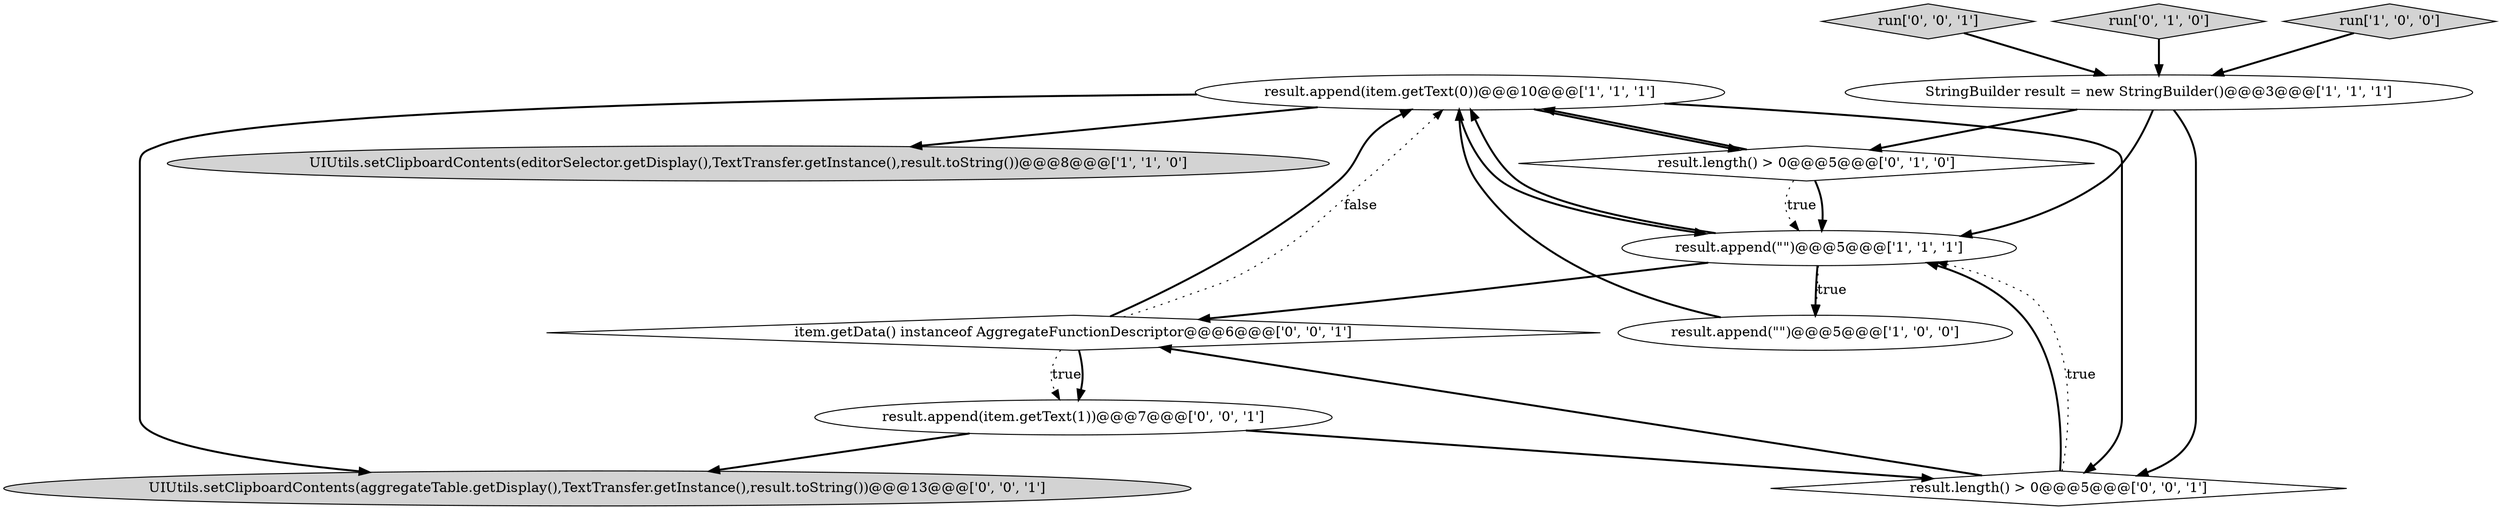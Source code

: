 digraph {
5 [style = filled, label = "UIUtils.setClipboardContents(editorSelector.getDisplay(),TextTransfer.getInstance(),result.toString())@@@8@@@['1', '1', '0']", fillcolor = lightgray, shape = ellipse image = "AAA0AAABBB1BBB"];
12 [style = filled, label = "run['0', '0', '1']", fillcolor = lightgray, shape = diamond image = "AAA0AAABBB3BBB"];
4 [style = filled, label = "result.append(\"\")@@@5@@@['1', '1', '1']", fillcolor = white, shape = ellipse image = "AAA0AAABBB1BBB"];
0 [style = filled, label = "result.append(\"\")@@@5@@@['1', '0', '0']", fillcolor = white, shape = ellipse image = "AAA0AAABBB1BBB"];
7 [style = filled, label = "run['0', '1', '0']", fillcolor = lightgray, shape = diamond image = "AAA0AAABBB2BBB"];
9 [style = filled, label = "item.getData() instanceof AggregateFunctionDescriptor@@@6@@@['0', '0', '1']", fillcolor = white, shape = diamond image = "AAA0AAABBB3BBB"];
10 [style = filled, label = "result.append(item.getText(1))@@@7@@@['0', '0', '1']", fillcolor = white, shape = ellipse image = "AAA0AAABBB3BBB"];
8 [style = filled, label = "result.length() > 0@@@5@@@['0', '0', '1']", fillcolor = white, shape = diamond image = "AAA0AAABBB3BBB"];
2 [style = filled, label = "result.append(item.getText(0))@@@10@@@['1', '1', '1']", fillcolor = white, shape = ellipse image = "AAA0AAABBB1BBB"];
3 [style = filled, label = "run['1', '0', '0']", fillcolor = lightgray, shape = diamond image = "AAA0AAABBB1BBB"];
11 [style = filled, label = "UIUtils.setClipboardContents(aggregateTable.getDisplay(),TextTransfer.getInstance(),result.toString())@@@13@@@['0', '0', '1']", fillcolor = lightgray, shape = ellipse image = "AAA0AAABBB3BBB"];
1 [style = filled, label = "StringBuilder result = new StringBuilder()@@@3@@@['1', '1', '1']", fillcolor = white, shape = ellipse image = "AAA0AAABBB1BBB"];
6 [style = filled, label = "result.length() > 0@@@5@@@['0', '1', '0']", fillcolor = white, shape = diamond image = "AAA0AAABBB2BBB"];
8->9 [style = bold, label=""];
2->4 [style = bold, label=""];
6->4 [style = bold, label=""];
8->4 [style = bold, label=""];
2->11 [style = bold, label=""];
2->5 [style = bold, label=""];
1->8 [style = bold, label=""];
9->2 [style = bold, label=""];
10->8 [style = bold, label=""];
12->1 [style = bold, label=""];
10->11 [style = bold, label=""];
4->0 [style = dotted, label="true"];
1->6 [style = bold, label=""];
9->2 [style = dotted, label="false"];
6->2 [style = bold, label=""];
2->8 [style = bold, label=""];
3->1 [style = bold, label=""];
4->2 [style = bold, label=""];
9->10 [style = dotted, label="true"];
6->4 [style = dotted, label="true"];
4->9 [style = bold, label=""];
1->4 [style = bold, label=""];
2->6 [style = bold, label=""];
7->1 [style = bold, label=""];
0->2 [style = bold, label=""];
8->4 [style = dotted, label="true"];
4->0 [style = bold, label=""];
9->10 [style = bold, label=""];
}
